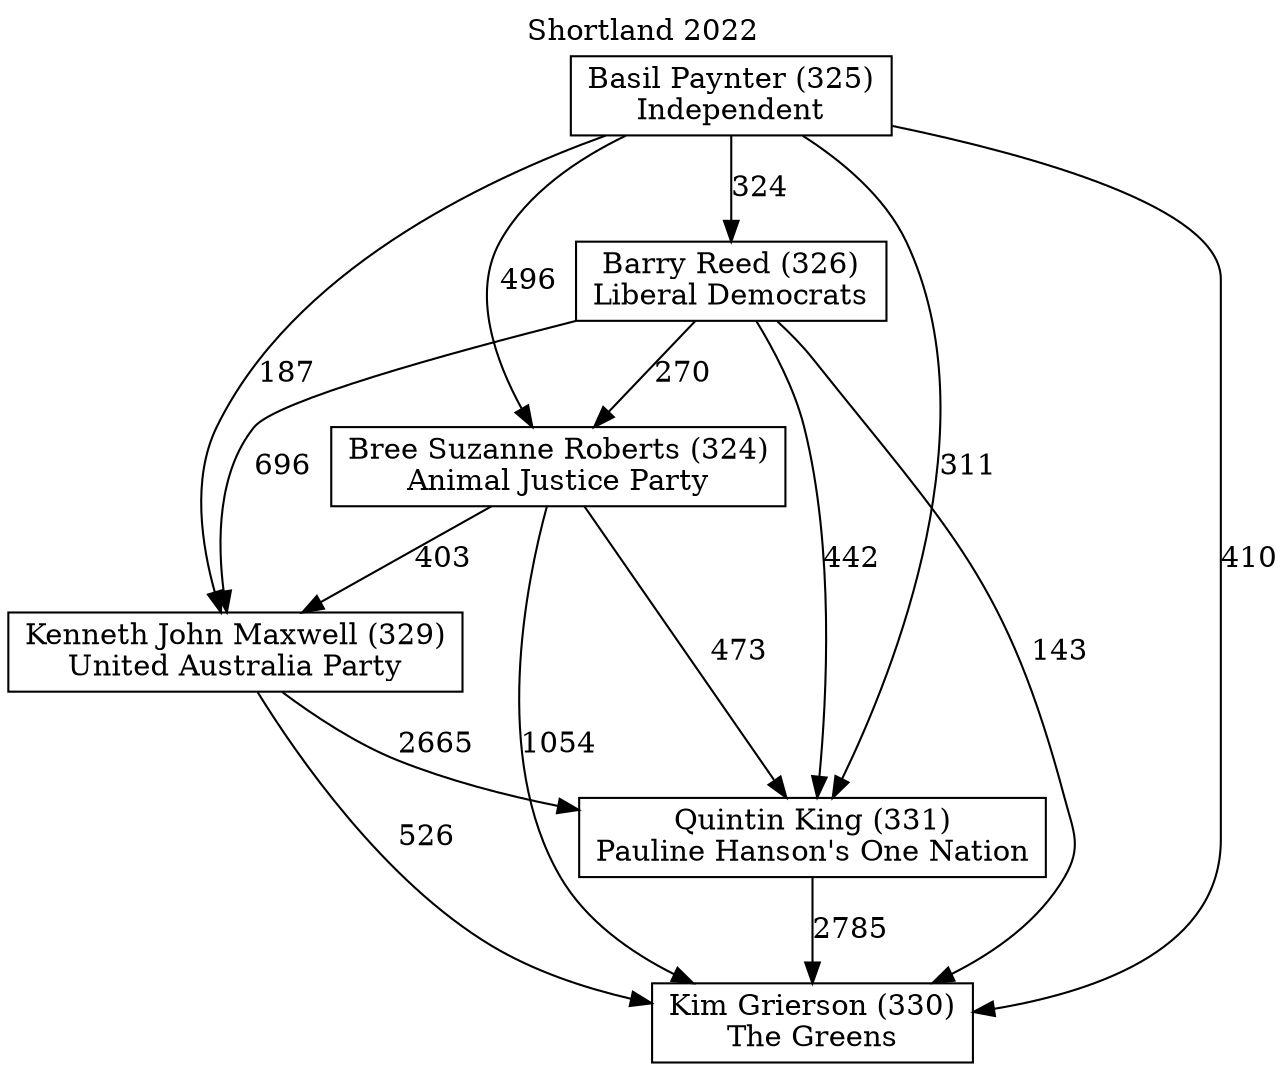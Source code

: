 // House preference flow
digraph "Kim Grierson (330)_Shortland_2022" {
	graph [label="Shortland 2022" labelloc=t mclimit=10]
	node [shape=box]
	"Bree Suzanne Roberts (324)" [label="Bree Suzanne Roberts (324)
Animal Justice Party"]
	"Kim Grierson (330)" [label="Kim Grierson (330)
The Greens"]
	"Quintin King (331)" [label="Quintin King (331)
Pauline Hanson's One Nation"]
	"Kenneth John Maxwell (329)" [label="Kenneth John Maxwell (329)
United Australia Party"]
	"Basil Paynter (325)" [label="Basil Paynter (325)
Independent"]
	"Barry Reed (326)" [label="Barry Reed (326)
Liberal Democrats"]
	"Basil Paynter (325)" -> "Kenneth John Maxwell (329)" [label=187]
	"Barry Reed (326)" -> "Quintin King (331)" [label=442]
	"Barry Reed (326)" -> "Kim Grierson (330)" [label=143]
	"Basil Paynter (325)" -> "Kim Grierson (330)" [label=410]
	"Basil Paynter (325)" -> "Bree Suzanne Roberts (324)" [label=496]
	"Basil Paynter (325)" -> "Barry Reed (326)" [label=324]
	"Barry Reed (326)" -> "Bree Suzanne Roberts (324)" [label=270]
	"Bree Suzanne Roberts (324)" -> "Kim Grierson (330)" [label=1054]
	"Basil Paynter (325)" -> "Quintin King (331)" [label=311]
	"Barry Reed (326)" -> "Kenneth John Maxwell (329)" [label=696]
	"Kenneth John Maxwell (329)" -> "Kim Grierson (330)" [label=526]
	"Bree Suzanne Roberts (324)" -> "Kenneth John Maxwell (329)" [label=403]
	"Bree Suzanne Roberts (324)" -> "Quintin King (331)" [label=473]
	"Kenneth John Maxwell (329)" -> "Quintin King (331)" [label=2665]
	"Quintin King (331)" -> "Kim Grierson (330)" [label=2785]
}
